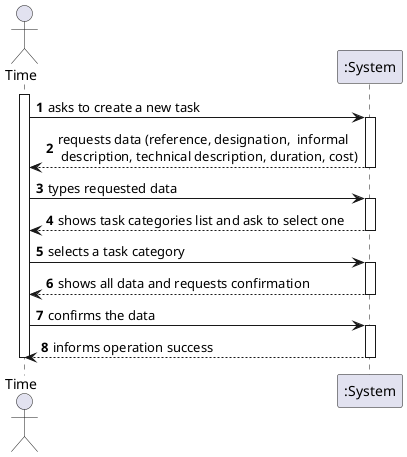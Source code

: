 @startuml
autonumber
actor "Time" as T

activate T
T -> ":System" : asks to create a new task
activate ":System"
":System" --> T : requests data (reference, designation,  informal \n description, technical description, duration, cost)
deactivate ":System"

T -> ":System" : types requested data
activate ":System"
":System" --> T : shows task categories list and ask to select one
deactivate ":System"

T -> ":System" : selects a task category
activate ":System"
":System" --> T : shows all data and requests confirmation
deactivate ":System"

T -> ":System" : confirms the data
activate ":System"
":System" --> T : informs operation success
deactivate ":System"

deactivate T

@enduml